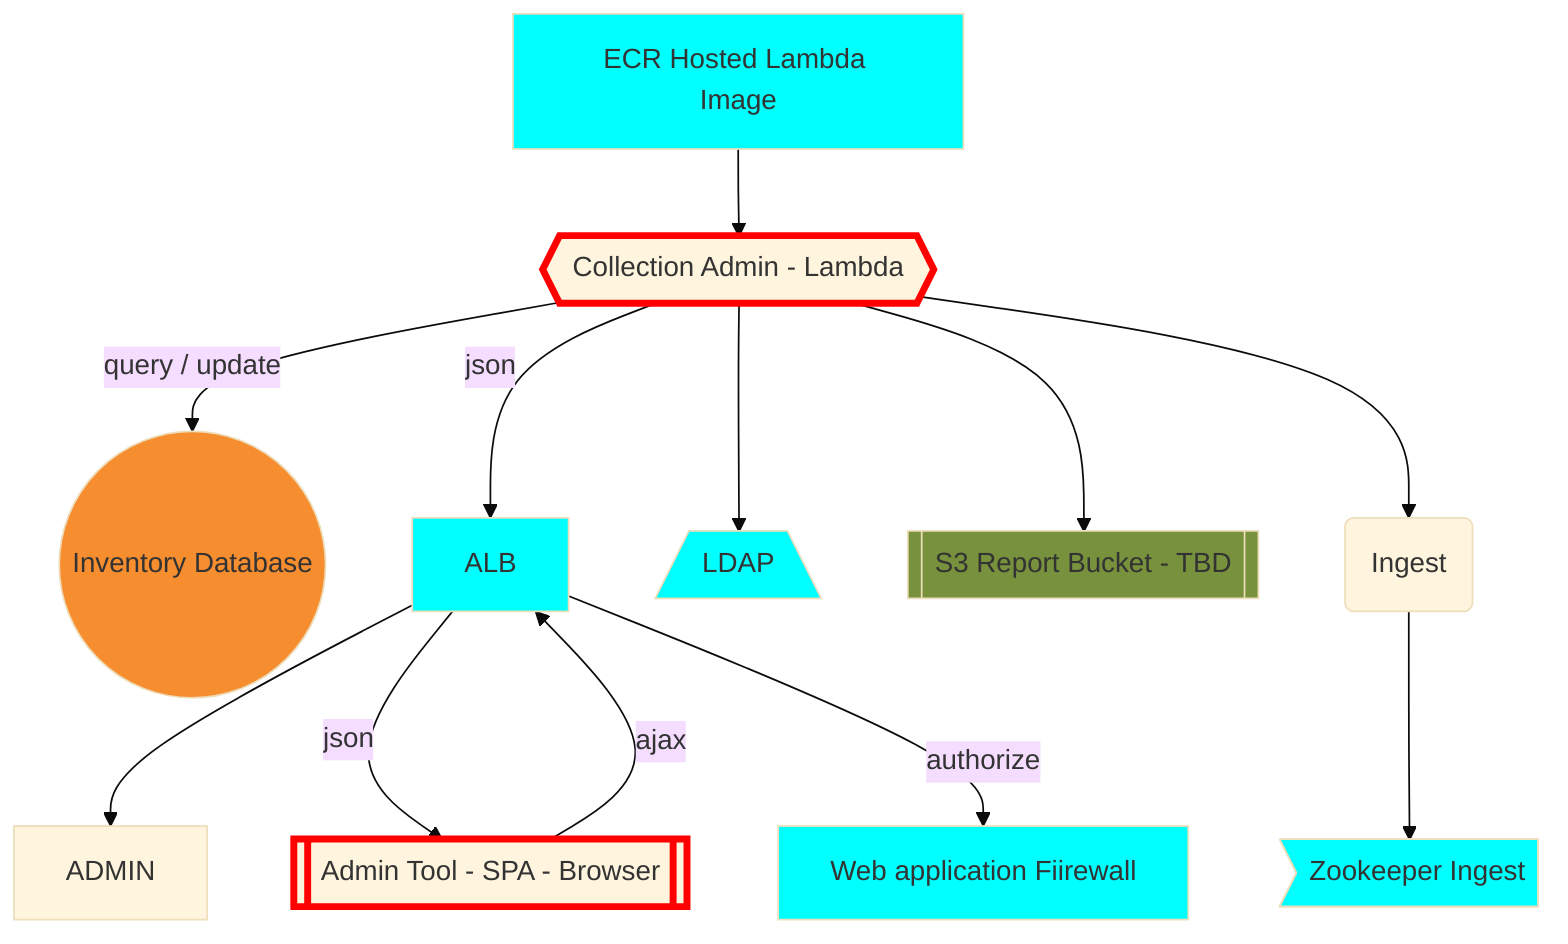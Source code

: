 %%{init: {'theme': 'base'}}%%
graph TD
  RDSINV((Inventory Database))
  COLLADMIN{{Collection Admin - Lambda}}
  ADMINWEB[[Admin Tool - SPA - Browser]]
  WAF[Web application Fiirewall]
  ECR[ECR Hosted Lambda Image]
  ING(Ingest)
  ZOOING>Zookeeper Ingest]
  LDAP[/LDAP\]
  S3RPT[[S3 Report Bucket - TBD]]

  COLLADMIN --> |"query / update"| RDSINV
  ALB --> ADMIN
  COLLADMIN --> |json| ALB
  ADMINWEB --> |ajax| ALB
  ALB --> |json| ADMINWEB
  ALB --> |authorize| WAF
  ECR --> COLLADMIN
  COLLADMIN --> ING
  COLLADMIN --> LDAP
  COLLADMIN --> S3RPT
  ING --> ZOOING

  style RDSINV fill:#F68D2F
  style COLLADMIN stroke:red,stroke-width:4px
  style ADMINWEB stroke:red,stroke-width:4px
  style ALB fill:cyan
  style WAF fill:cyan
  style ECR fill:cyan
  style ZOOING fill:cyan
  style LDAP fill:cyan
  style S3RPT fill:#77913C
